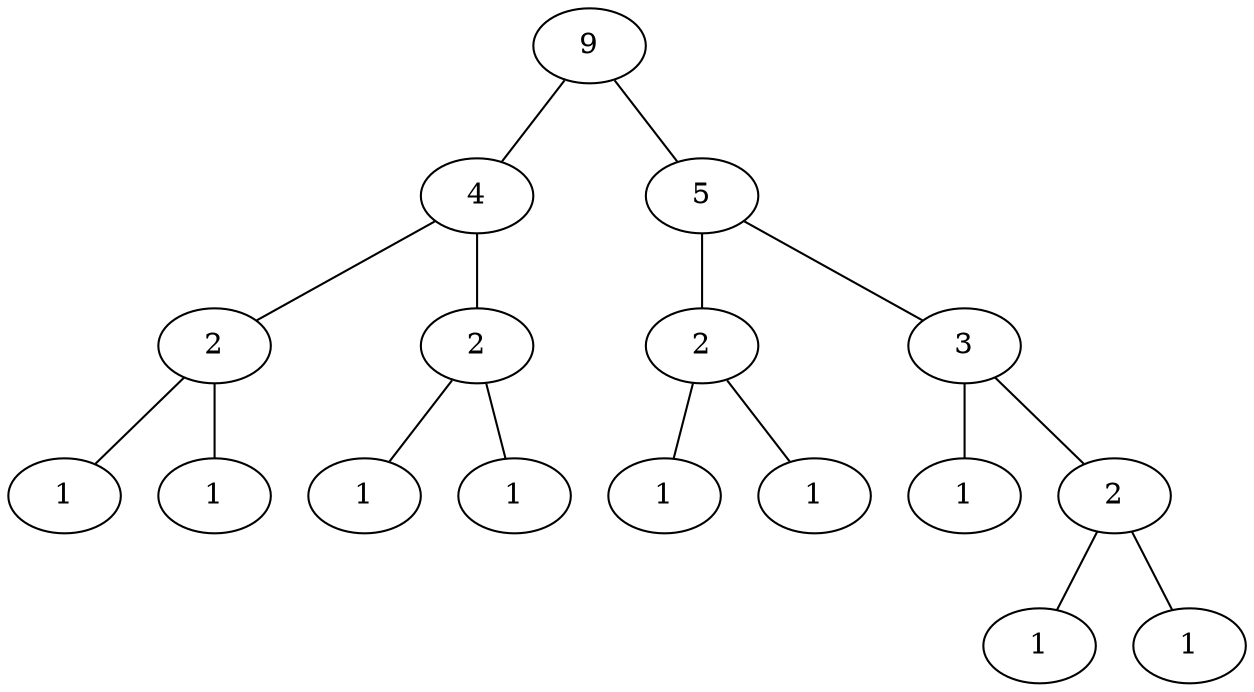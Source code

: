 graph {

    a [label="9"];
    b [label="4"];
    c [label="5"];
    d [label="2"];
    e [label="2"];
    f [label="2"];
    g [label="3"];
    h [label="1"];
    i [label="1"];
    j [label="1"];
    k [label="1"];
    l [label="1"];
    m [label="1"];
    n [label="1"];
    o [label="2"];

    p [label="1"]
    q [label="1"]

	a--b;
    a--c;

    b--d;
    b--e;
    c--f;
    c--g;

    d--h;
    d--i;
    e--j;
    e--k;
    f--l;
    f--m;
    g--n;
    g--o;

    o--p;
    o--q;
}
